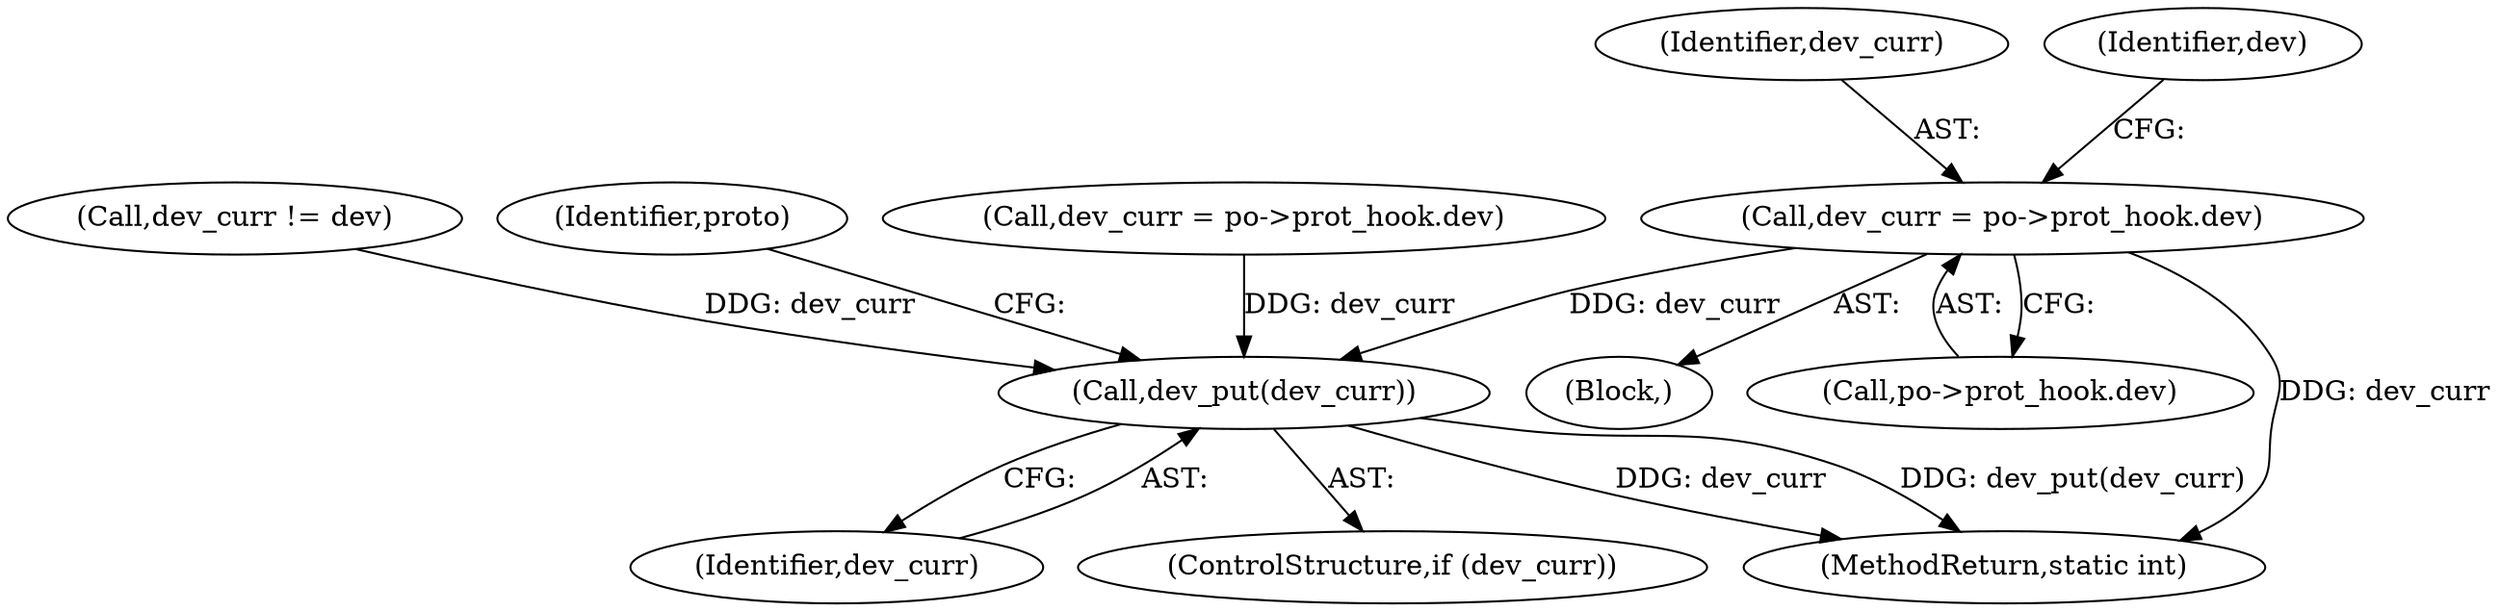 digraph "0_linux_4971613c1639d8e5f102c4e797c3bf8f83a5a69e@pointer" {
"1000221" [label="(Call,dev_curr = po->prot_hook.dev)"];
"1000296" [label="(Call,dev_put(dev_curr))"];
"1000296" [label="(Call,dev_put(dev_curr))"];
"1000205" [label="(Call,dev_curr != dev)"];
"1000301" [label="(Identifier,proto)"];
"1000346" [label="(MethodReturn,static int)"];
"1000223" [label="(Call,po->prot_hook.dev)"];
"1000297" [label="(Identifier,dev_curr)"];
"1000294" [label="(ControlStructure,if (dev_curr))"];
"1000221" [label="(Call,dev_curr = po->prot_hook.dev)"];
"1000192" [label="(Call,dev_curr = po->prot_hook.dev)"];
"1000222" [label="(Identifier,dev_curr)"];
"1000215" [label="(Block,)"];
"1000229" [label="(Identifier,dev)"];
"1000221" -> "1000215"  [label="AST: "];
"1000221" -> "1000223"  [label="CFG: "];
"1000222" -> "1000221"  [label="AST: "];
"1000223" -> "1000221"  [label="AST: "];
"1000229" -> "1000221"  [label="CFG: "];
"1000221" -> "1000346"  [label="DDG: dev_curr"];
"1000221" -> "1000296"  [label="DDG: dev_curr"];
"1000296" -> "1000294"  [label="AST: "];
"1000296" -> "1000297"  [label="CFG: "];
"1000297" -> "1000296"  [label="AST: "];
"1000301" -> "1000296"  [label="CFG: "];
"1000296" -> "1000346"  [label="DDG: dev_put(dev_curr)"];
"1000296" -> "1000346"  [label="DDG: dev_curr"];
"1000205" -> "1000296"  [label="DDG: dev_curr"];
"1000192" -> "1000296"  [label="DDG: dev_curr"];
}
